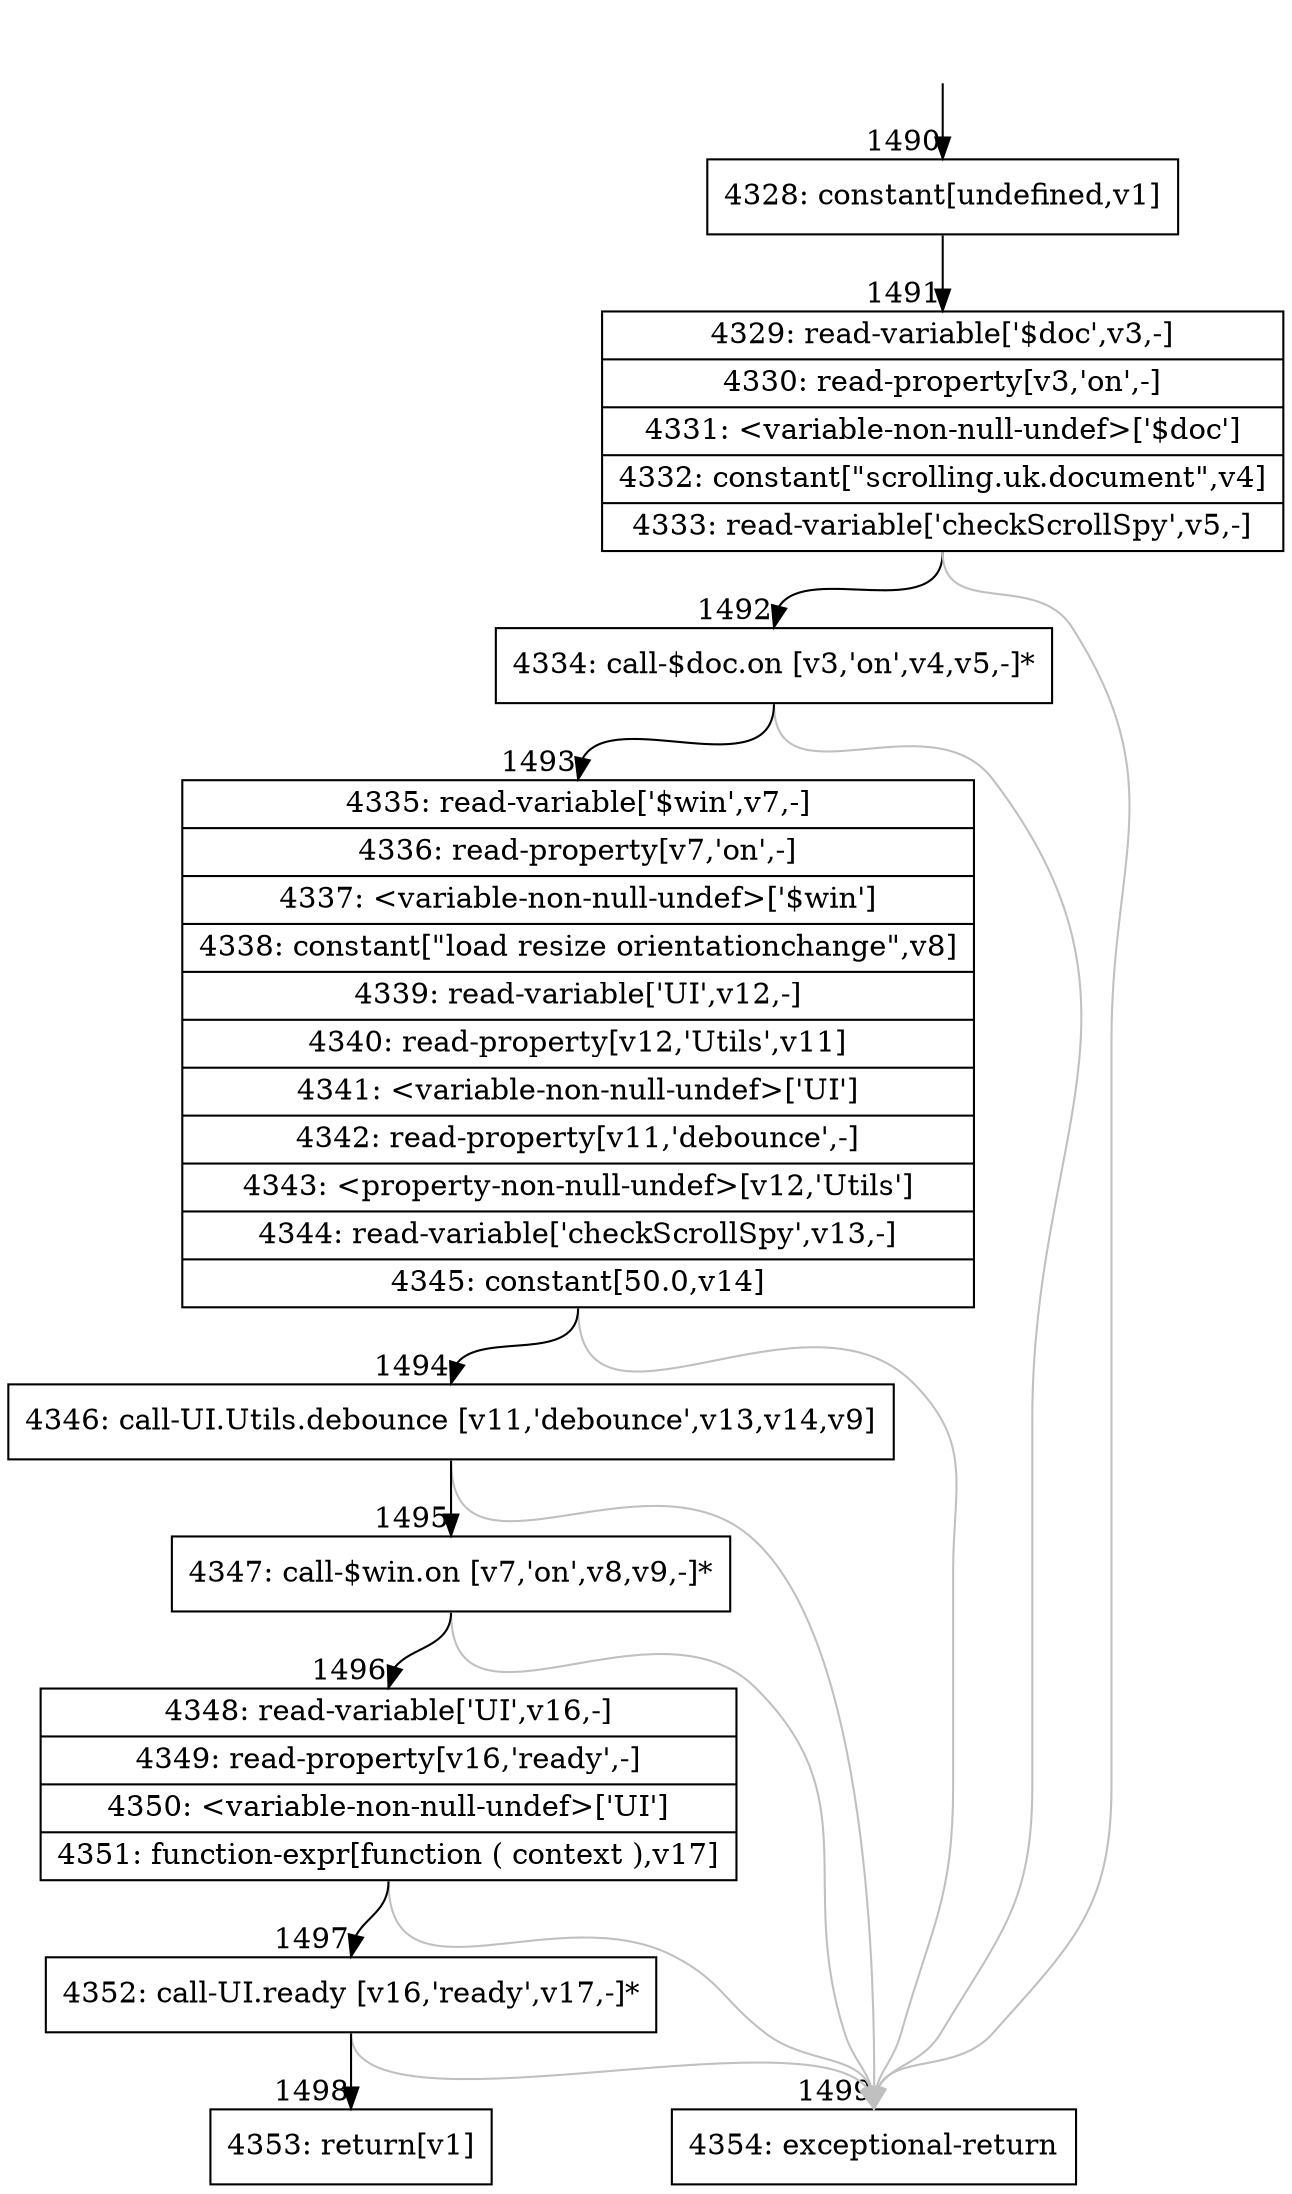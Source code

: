 digraph {
rankdir="TD"
BB_entry119[shape=none,label=""];
BB_entry119 -> BB1490 [tailport=s, headport=n, headlabel="    1490"]
BB1490 [shape=record label="{4328: constant[undefined,v1]}" ] 
BB1490 -> BB1491 [tailport=s, headport=n, headlabel="      1491"]
BB1491 [shape=record label="{4329: read-variable['$doc',v3,-]|4330: read-property[v3,'on',-]|4331: \<variable-non-null-undef\>['$doc']|4332: constant[\"scrolling.uk.document\",v4]|4333: read-variable['checkScrollSpy',v5,-]}" ] 
BB1491 -> BB1492 [tailport=s, headport=n, headlabel="      1492"]
BB1491 -> BB1499 [tailport=s, headport=n, color=gray, headlabel="      1499"]
BB1492 [shape=record label="{4334: call-$doc.on [v3,'on',v4,v5,-]*}" ] 
BB1492 -> BB1493 [tailport=s, headport=n, headlabel="      1493"]
BB1492 -> BB1499 [tailport=s, headport=n, color=gray]
BB1493 [shape=record label="{4335: read-variable['$win',v7,-]|4336: read-property[v7,'on',-]|4337: \<variable-non-null-undef\>['$win']|4338: constant[\"load resize orientationchange\",v8]|4339: read-variable['UI',v12,-]|4340: read-property[v12,'Utils',v11]|4341: \<variable-non-null-undef\>['UI']|4342: read-property[v11,'debounce',-]|4343: \<property-non-null-undef\>[v12,'Utils']|4344: read-variable['checkScrollSpy',v13,-]|4345: constant[50.0,v14]}" ] 
BB1493 -> BB1494 [tailport=s, headport=n, headlabel="      1494"]
BB1493 -> BB1499 [tailport=s, headport=n, color=gray]
BB1494 [shape=record label="{4346: call-UI.Utils.debounce [v11,'debounce',v13,v14,v9]}" ] 
BB1494 -> BB1495 [tailport=s, headport=n, headlabel="      1495"]
BB1494 -> BB1499 [tailport=s, headport=n, color=gray]
BB1495 [shape=record label="{4347: call-$win.on [v7,'on',v8,v9,-]*}" ] 
BB1495 -> BB1496 [tailport=s, headport=n, headlabel="      1496"]
BB1495 -> BB1499 [tailport=s, headport=n, color=gray]
BB1496 [shape=record label="{4348: read-variable['UI',v16,-]|4349: read-property[v16,'ready',-]|4350: \<variable-non-null-undef\>['UI']|4351: function-expr[function ( context ),v17]}" ] 
BB1496 -> BB1497 [tailport=s, headport=n, headlabel="      1497"]
BB1496 -> BB1499 [tailport=s, headport=n, color=gray]
BB1497 [shape=record label="{4352: call-UI.ready [v16,'ready',v17,-]*}" ] 
BB1497 -> BB1498 [tailport=s, headport=n, headlabel="      1498"]
BB1497 -> BB1499 [tailport=s, headport=n, color=gray]
BB1498 [shape=record label="{4353: return[v1]}" ] 
BB1499 [shape=record label="{4354: exceptional-return}" ] 
//#$~ 1150
}
